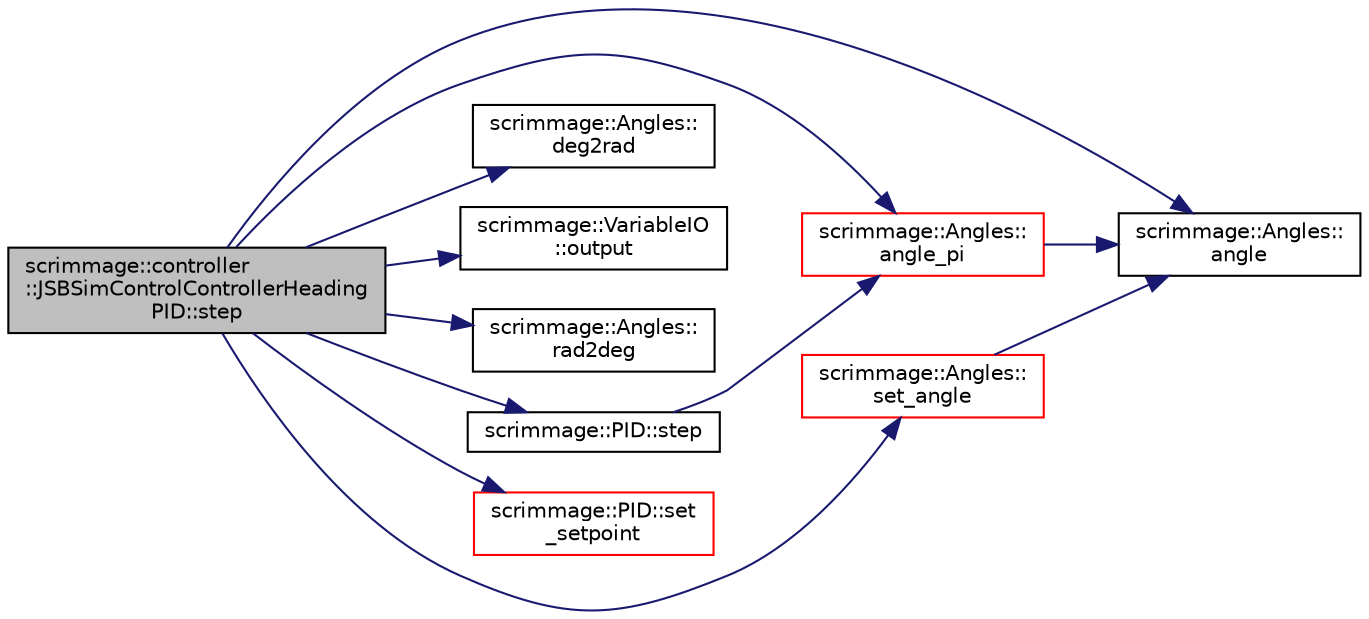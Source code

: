 digraph "scrimmage::controller::JSBSimControlControllerHeadingPID::step"
{
 // LATEX_PDF_SIZE
  edge [fontname="Helvetica",fontsize="10",labelfontname="Helvetica",labelfontsize="10"];
  node [fontname="Helvetica",fontsize="10",shape=record];
  rankdir="LR";
  Node1 [label="scrimmage::controller\l::JSBSimControlControllerHeading\lPID::step",height=0.2,width=0.4,color="black", fillcolor="grey75", style="filled", fontcolor="black",tooltip=" "];
  Node1 -> Node2 [color="midnightblue",fontsize="10",style="solid",fontname="Helvetica"];
  Node2 [label="scrimmage::Angles::\langle",height=0.2,width=0.4,color="black", fillcolor="white", style="filled",URL="$classscrimmage_1_1Angles.html#aaa89bbf40a656a2dd3ca6bbea0cda034",tooltip=" "];
  Node1 -> Node3 [color="midnightblue",fontsize="10",style="solid",fontname="Helvetica"];
  Node3 [label="scrimmage::Angles::\langle_pi",height=0.2,width=0.4,color="red", fillcolor="white", style="filled",URL="$classscrimmage_1_1Angles.html#aa3719f4510bb0b853fc17274c32f7f5b",tooltip=" "];
  Node3 -> Node2 [color="midnightblue",fontsize="10",style="solid",fontname="Helvetica"];
  Node1 -> Node5 [color="midnightblue",fontsize="10",style="solid",fontname="Helvetica"];
  Node5 [label="scrimmage::Angles::\ldeg2rad",height=0.2,width=0.4,color="black", fillcolor="white", style="filled",URL="$classscrimmage_1_1Angles.html#a49e7f100f2e0784033a7910673e6dadb",tooltip=" "];
  Node1 -> Node6 [color="midnightblue",fontsize="10",style="solid",fontname="Helvetica"];
  Node6 [label="scrimmage::VariableIO\l::output",height=0.2,width=0.4,color="black", fillcolor="white", style="filled",URL="$classscrimmage_1_1VariableIO.html#a06635f8f0f60b68ea70bae0f687480b7",tooltip=" "];
  Node1 -> Node7 [color="midnightblue",fontsize="10",style="solid",fontname="Helvetica"];
  Node7 [label="scrimmage::Angles::\lrad2deg",height=0.2,width=0.4,color="black", fillcolor="white", style="filled",URL="$classscrimmage_1_1Angles.html#a332c83ff414a6f8567ce536231238f2d",tooltip=" "];
  Node1 -> Node8 [color="midnightblue",fontsize="10",style="solid",fontname="Helvetica"];
  Node8 [label="scrimmage::Angles::\lset_angle",height=0.2,width=0.4,color="red", fillcolor="white", style="filled",URL="$classscrimmage_1_1Angles.html#a05056514efe12df0ec14f04df79965ae",tooltip=" "];
  Node8 -> Node2 [color="midnightblue",fontsize="10",style="solid",fontname="Helvetica"];
  Node1 -> Node10 [color="midnightblue",fontsize="10",style="solid",fontname="Helvetica"];
  Node10 [label="scrimmage::PID::set\l_setpoint",height=0.2,width=0.4,color="red", fillcolor="white", style="filled",URL="$classscrimmage_1_1PID.html#a464c074ecb43e3ab40e76466b9d7e044",tooltip=" "];
  Node1 -> Node12 [color="midnightblue",fontsize="10",style="solid",fontname="Helvetica"];
  Node12 [label="scrimmage::PID::step",height=0.2,width=0.4,color="black", fillcolor="white", style="filled",URL="$classscrimmage_1_1PID.html#afffffbed0d99e3bf8449b37a97b7a0b3",tooltip=" "];
  Node12 -> Node3 [color="midnightblue",fontsize="10",style="solid",fontname="Helvetica"];
}
